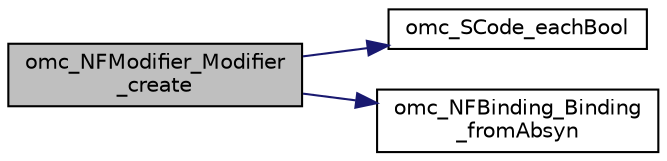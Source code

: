 digraph "omc_NFModifier_Modifier_create"
{
  edge [fontname="Helvetica",fontsize="10",labelfontname="Helvetica",labelfontsize="10"];
  node [fontname="Helvetica",fontsize="10",shape=record];
  rankdir="LR";
  Node164 [label="omc_NFModifier_Modifier\l_create",height=0.2,width=0.4,color="black", fillcolor="grey75", style="filled", fontcolor="black"];
  Node164 -> Node165 [color="midnightblue",fontsize="10",style="solid",fontname="Helvetica"];
  Node165 [label="omc_SCode_eachBool",height=0.2,width=0.4,color="black", fillcolor="white", style="filled",URL="$d9/d9e/_s_code_8c.html#a55bc7e9fca773697a54d284e1afa65e3"];
  Node164 -> Node166 [color="midnightblue",fontsize="10",style="solid",fontname="Helvetica"];
  Node166 [label="omc_NFBinding_Binding\l_fromAbsyn",height=0.2,width=0.4,color="black", fillcolor="white", style="filled",URL="$d3/dcf/_n_f_binding_8c.html#a378ed2bce006037153a2a7b88436b30d"];
}
